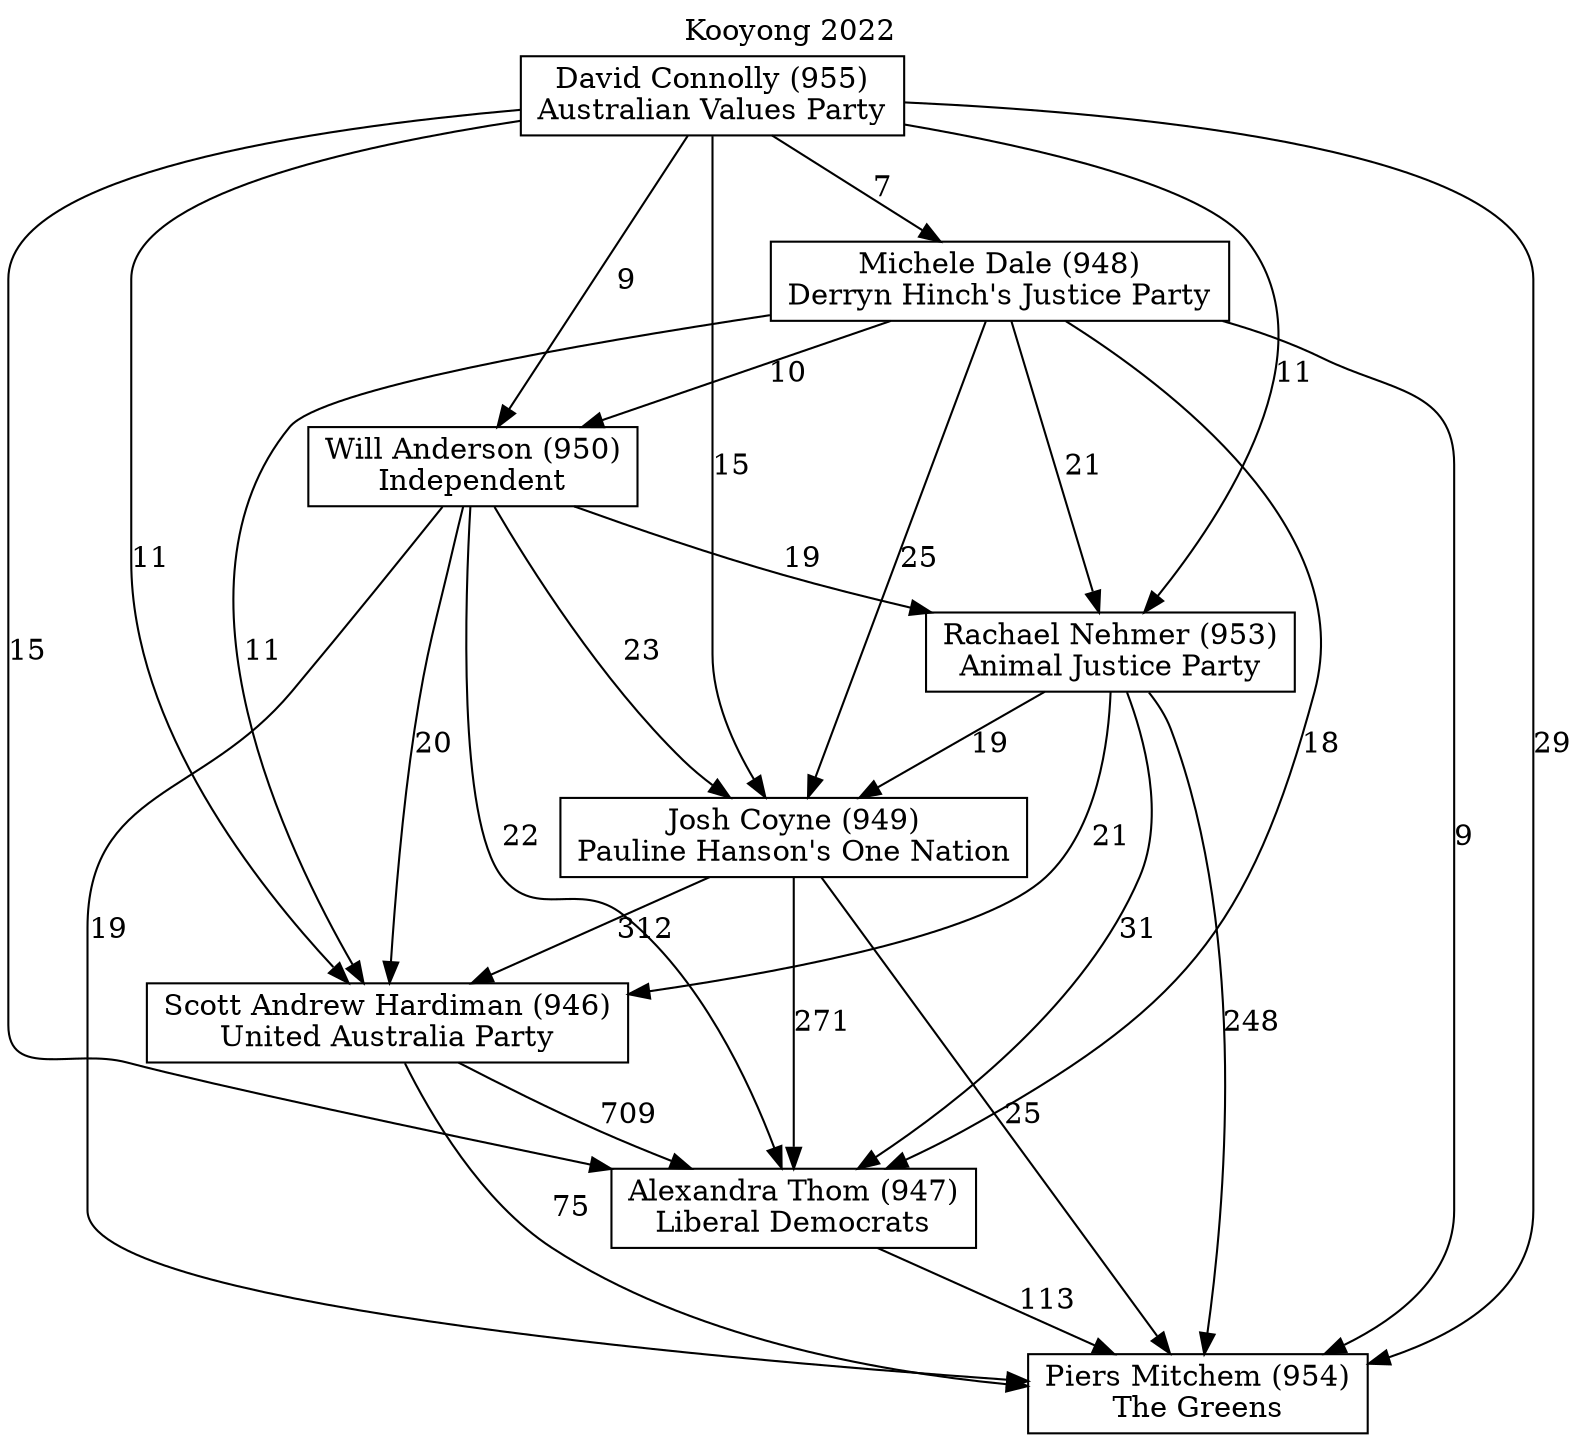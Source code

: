 // House preference flow
digraph "Piers Mitchem (954)_Kooyong_2022" {
	graph [label="Kooyong 2022" labelloc=t mclimit=10]
	node [shape=box]
	"Josh Coyne (949)" [label="Josh Coyne (949)
Pauline Hanson's One Nation"]
	"Piers Mitchem (954)" [label="Piers Mitchem (954)
The Greens"]
	"Alexandra Thom (947)" [label="Alexandra Thom (947)
Liberal Democrats"]
	"David Connolly (955)" [label="David Connolly (955)
Australian Values Party"]
	"Rachael Nehmer (953)" [label="Rachael Nehmer (953)
Animal Justice Party"]
	"Will Anderson (950)" [label="Will Anderson (950)
Independent"]
	"Michele Dale (948)" [label="Michele Dale (948)
Derryn Hinch's Justice Party"]
	"Scott Andrew Hardiman (946)" [label="Scott Andrew Hardiman (946)
United Australia Party"]
	"Will Anderson (950)" -> "Scott Andrew Hardiman (946)" [label=20]
	"David Connolly (955)" -> "Scott Andrew Hardiman (946)" [label=11]
	"Rachael Nehmer (953)" -> "Piers Mitchem (954)" [label=248]
	"Michele Dale (948)" -> "Piers Mitchem (954)" [label=9]
	"Michele Dale (948)" -> "Scott Andrew Hardiman (946)" [label=11]
	"Michele Dale (948)" -> "Rachael Nehmer (953)" [label=21]
	"Will Anderson (950)" -> "Alexandra Thom (947)" [label=22]
	"Josh Coyne (949)" -> "Piers Mitchem (954)" [label=25]
	"Scott Andrew Hardiman (946)" -> "Piers Mitchem (954)" [label=75]
	"Scott Andrew Hardiman (946)" -> "Alexandra Thom (947)" [label=709]
	"David Connolly (955)" -> "Piers Mitchem (954)" [label=29]
	"Michele Dale (948)" -> "Alexandra Thom (947)" [label=18]
	"Josh Coyne (949)" -> "Scott Andrew Hardiman (946)" [label=312]
	"Michele Dale (948)" -> "Will Anderson (950)" [label=10]
	"Will Anderson (950)" -> "Piers Mitchem (954)" [label=19]
	"Will Anderson (950)" -> "Josh Coyne (949)" [label=23]
	"Rachael Nehmer (953)" -> "Alexandra Thom (947)" [label=31]
	"Alexandra Thom (947)" -> "Piers Mitchem (954)" [label=113]
	"Josh Coyne (949)" -> "Alexandra Thom (947)" [label=271]
	"Will Anderson (950)" -> "Rachael Nehmer (953)" [label=19]
	"David Connolly (955)" -> "Alexandra Thom (947)" [label=15]
	"Michele Dale (948)" -> "Josh Coyne (949)" [label=25]
	"David Connolly (955)" -> "Rachael Nehmer (953)" [label=11]
	"Rachael Nehmer (953)" -> "Scott Andrew Hardiman (946)" [label=21]
	"David Connolly (955)" -> "Josh Coyne (949)" [label=15]
	"David Connolly (955)" -> "Michele Dale (948)" [label=7]
	"David Connolly (955)" -> "Will Anderson (950)" [label=9]
	"Rachael Nehmer (953)" -> "Josh Coyne (949)" [label=19]
}
